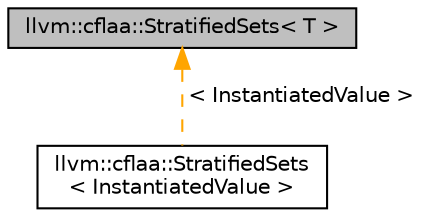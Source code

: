 digraph "llvm::cflaa::StratifiedSets&lt; T &gt;"
{
 // LATEX_PDF_SIZE
  bgcolor="transparent";
  edge [fontname="Helvetica",fontsize="10",labelfontname="Helvetica",labelfontsize="10"];
  node [fontname="Helvetica",fontsize="10",shape="box"];
  Node1 [label="llvm::cflaa::StratifiedSets\< T \>",height=0.2,width=0.4,color="black", fillcolor="grey75", style="filled", fontcolor="black",tooltip="These are stratified sets, as described in \"Fast algorithms for Dyck-CFL-reachability with applicatio..."];
  Node1 -> Node2 [dir="back",color="orange",fontsize="10",style="dashed",label=" \< InstantiatedValue \>" ,fontname="Helvetica"];
  Node2 [label="llvm::cflaa::StratifiedSets\l\< InstantiatedValue \>",height=0.2,width=0.4,color="black",URL="$classllvm_1_1cflaa_1_1StratifiedSets.html",tooltip=" "];
}
